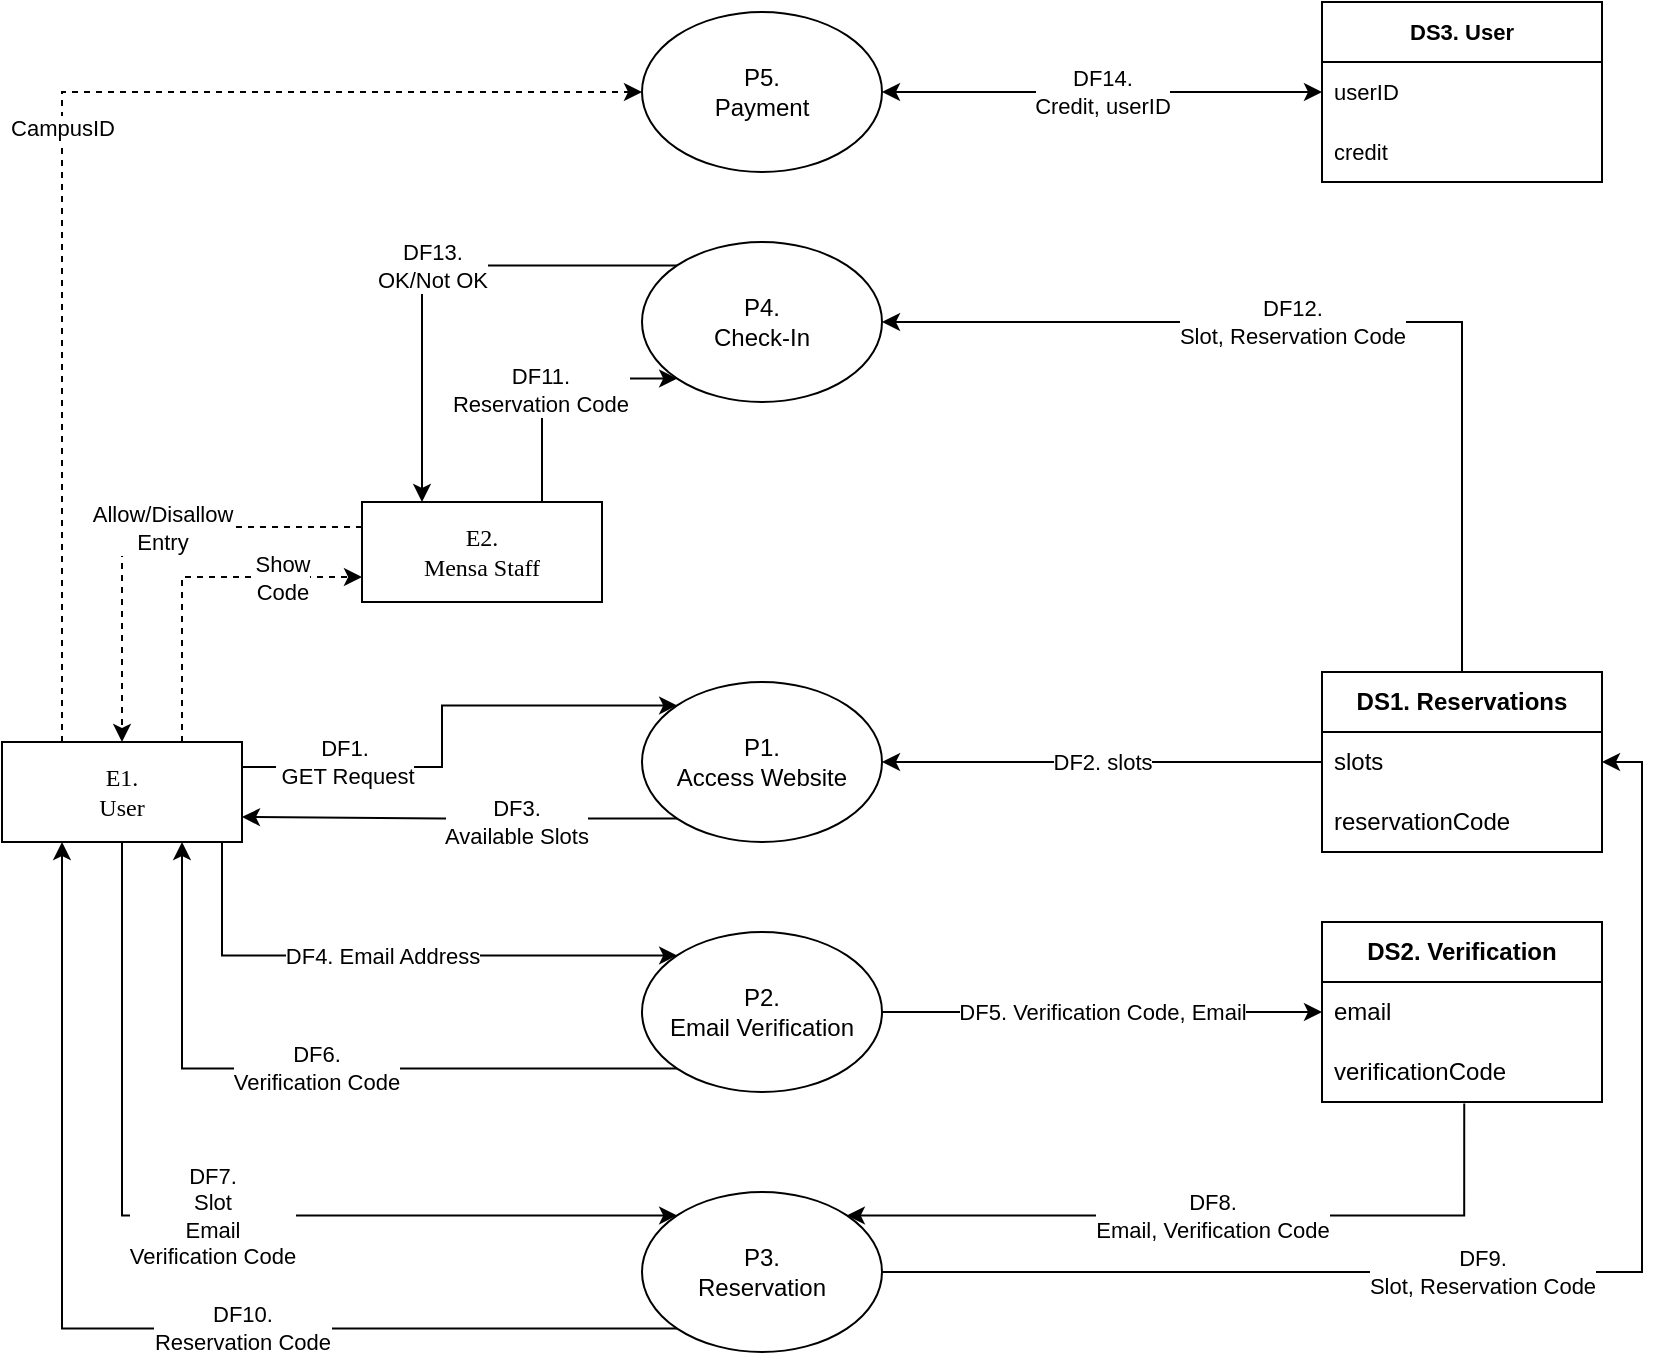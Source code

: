 <mxfile version="20.7.4" type="github" pages="6">
  <diagram name="Complete DFD" id="52a04d89-c75d-2922-d76d-85b35f80e030">
    <mxGraphModel dx="2064" dy="1100" grid="1" gridSize="10" guides="1" tooltips="1" connect="1" arrows="1" fold="1" page="1" pageScale="1" pageWidth="1100" pageHeight="850" background="none" math="0" shadow="0">
      <root>
        <mxCell id="0" />
        <mxCell id="1" parent="0" />
        <mxCell id="wNNg-IZcb-P15RL3DZSp-5" value="DF2. slots" style="edgeStyle=orthogonalEdgeStyle;rounded=0;orthogonalLoop=1;jettySize=auto;html=1;entryX=1;entryY=0.5;entryDx=0;entryDy=0;exitX=0;exitY=0.5;exitDx=0;exitDy=0;" parent="1" source="L-8i0X_bq5sX4x8zCTeY-6" target="wNNg-IZcb-P15RL3DZSp-3" edge="1">
          <mxGeometry relative="1" as="geometry">
            <mxPoint x="860" y="445" as="sourcePoint" />
          </mxGeometry>
        </mxCell>
        <mxCell id="wNNg-IZcb-P15RL3DZSp-2" value="&lt;div&gt;DF1.&lt;/div&gt;&lt;div&gt;&amp;nbsp;GET Request&lt;/div&gt;" style="edgeStyle=orthogonalEdgeStyle;rounded=0;orthogonalLoop=1;jettySize=auto;html=1;entryX=0;entryY=0;entryDx=0;entryDy=0;exitX=1;exitY=0.25;exitDx=0;exitDy=0;" parent="1" source="17472293e6e8944d-30" target="wNNg-IZcb-P15RL3DZSp-3" edge="1">
          <mxGeometry x="-0.598" y="3" relative="1" as="geometry">
            <mxPoint x="70" y="595" as="targetPoint" />
            <mxPoint x="1" as="offset" />
          </mxGeometry>
        </mxCell>
        <mxCell id="b664AFQQ280w1uO-jse_-33" value="&lt;div&gt;CampusID&lt;/div&gt;" style="edgeStyle=orthogonalEdgeStyle;rounded=0;orthogonalLoop=1;jettySize=auto;html=1;exitX=0.25;exitY=0;exitDx=0;exitDy=0;entryX=0;entryY=0.5;entryDx=0;entryDy=0;dashed=1;" parent="1" source="17472293e6e8944d-30" target="b664AFQQ280w1uO-jse_-32" edge="1">
          <mxGeometry relative="1" as="geometry" />
        </mxCell>
        <mxCell id="L-8i0X_bq5sX4x8zCTeY-14" value="&lt;div style=&quot;font-size: 11px;&quot;&gt;DF7.&lt;/div&gt;&lt;div style=&quot;font-size: 11px;&quot;&gt;Slot&lt;/div&gt;&lt;div style=&quot;font-size: 11px;&quot;&gt;Email&lt;/div&gt;&lt;div style=&quot;font-size: 11px;&quot;&gt;Verification Code&lt;/div&gt;" style="edgeStyle=orthogonalEdgeStyle;rounded=0;orthogonalLoop=1;jettySize=auto;html=1;exitX=0.5;exitY=1;exitDx=0;exitDy=0;entryX=0;entryY=0;entryDx=0;entryDy=0;fontSize=11;" parent="1" source="17472293e6e8944d-30" target="b664AFQQ280w1uO-jse_-8" edge="1">
          <mxGeometry relative="1" as="geometry">
            <Array as="points">
              <mxPoint x="70" y="657" />
            </Array>
          </mxGeometry>
        </mxCell>
        <mxCell id="G1ciaBMSWULYJlkBTYvF-5" value="Show&lt;br&gt;Code" style="edgeStyle=orthogonalEdgeStyle;rounded=0;orthogonalLoop=1;jettySize=auto;html=1;exitX=0.75;exitY=0;exitDx=0;exitDy=0;entryX=0;entryY=0.75;entryDx=0;entryDy=0;dashed=1;" parent="1" source="17472293e6e8944d-30" target="G1ciaBMSWULYJlkBTYvF-1" edge="1">
          <mxGeometry x="0.538" relative="1" as="geometry">
            <mxPoint as="offset" />
          </mxGeometry>
        </mxCell>
        <mxCell id="17472293e6e8944d-30" value="&lt;div&gt;E1. &lt;br&gt;&lt;/div&gt;&lt;div&gt;User&lt;/div&gt;" style="whiteSpace=wrap;html=1;rounded=0;shadow=0;comic=0;labelBackgroundColor=none;strokeWidth=1;fontFamily=Verdana;fontSize=12;align=center;" parent="1" vertex="1">
          <mxGeometry x="10" y="420" width="120" height="50" as="geometry" />
        </mxCell>
        <mxCell id="wNNg-IZcb-P15RL3DZSp-3" value="&lt;div&gt;P1. &lt;br&gt;&lt;/div&gt;&lt;div&gt;Access Website&lt;/div&gt;" style="ellipse;whiteSpace=wrap;html=1;" parent="1" vertex="1">
          <mxGeometry x="330" y="390" width="120" height="80" as="geometry" />
        </mxCell>
        <mxCell id="b664AFQQ280w1uO-jse_-26" value="&lt;div&gt;DF12.&lt;/div&gt;&lt;div&gt;Slot, Reservation Code&lt;br&gt;&lt;/div&gt;" style="edgeStyle=orthogonalEdgeStyle;rounded=0;orthogonalLoop=1;jettySize=auto;html=1;entryX=1;entryY=0.5;entryDx=0;entryDy=0;exitX=0.5;exitY=0;exitDx=0;exitDy=0;" parent="1" source="L-8i0X_bq5sX4x8zCTeY-5" target="b664AFQQ280w1uO-jse_-20" edge="1">
          <mxGeometry x="0.12" relative="1" as="geometry">
            <mxPoint x="1003" y="335" as="sourcePoint" />
            <mxPoint as="offset" />
          </mxGeometry>
        </mxCell>
        <mxCell id="A_oP5BGXgzZ0BmrNtzkD-9" value="&lt;div&gt;DF3. &lt;br&gt;Available Slots&lt;/div&gt;" style="edgeStyle=orthogonalEdgeStyle;rounded=0;orthogonalLoop=1;jettySize=auto;html=1;entryX=1;entryY=0.75;entryDx=0;entryDy=0;exitX=0;exitY=1;exitDx=0;exitDy=0;" parent="1" source="wNNg-IZcb-P15RL3DZSp-3" target="17472293e6e8944d-30" edge="1">
          <mxGeometry x="-0.259" y="2" relative="1" as="geometry">
            <mxPoint x="70" y="455" as="targetPoint" />
            <mxPoint x="560" y="475" as="sourcePoint" />
            <mxPoint as="offset" />
          </mxGeometry>
        </mxCell>
        <mxCell id="b664AFQQ280w1uO-jse_-7" value="&lt;div&gt;DF6.&lt;/div&gt;&lt;div&gt;Verification Code&lt;br&gt;&lt;/div&gt;" style="edgeStyle=orthogonalEdgeStyle;rounded=0;orthogonalLoop=1;jettySize=auto;html=1;exitX=0;exitY=1;exitDx=0;exitDy=0;entryX=0.75;entryY=1;entryDx=0;entryDy=0;" parent="1" source="A_oP5BGXgzZ0BmrNtzkD-10" target="17472293e6e8944d-30" edge="1">
          <mxGeometry relative="1" as="geometry">
            <mxPoint x="490" y="525" as="sourcePoint" />
            <mxPoint x="250" y="545" as="targetPoint" />
          </mxGeometry>
        </mxCell>
        <mxCell id="b664AFQQ280w1uO-jse_-9" value="DF5. Verification Code, Email" style="edgeStyle=orthogonalEdgeStyle;rounded=0;orthogonalLoop=1;jettySize=auto;html=1;exitX=1;exitY=0.5;exitDx=0;exitDy=0;" parent="1" source="A_oP5BGXgzZ0BmrNtzkD-10" target="L-8i0X_bq5sX4x8zCTeY-9" edge="1">
          <mxGeometry relative="1" as="geometry">
            <mxPoint x="800" y="665" as="targetPoint" />
          </mxGeometry>
        </mxCell>
        <mxCell id="A_oP5BGXgzZ0BmrNtzkD-10" value="&lt;div style=&quot;font-size: 12px;&quot;&gt;P2. &lt;br style=&quot;font-size: 12px;&quot;&gt;&lt;/div&gt;&lt;div style=&quot;font-size: 12px;&quot;&gt;Email Verification&lt;/div&gt;" style="ellipse;whiteSpace=wrap;html=1;fontSize=12;" parent="1" vertex="1">
          <mxGeometry x="330" y="515" width="120" height="80" as="geometry" />
        </mxCell>
        <mxCell id="b664AFQQ280w1uO-jse_-1" value="DF4. Email Address" style="edgeStyle=orthogonalEdgeStyle;rounded=0;orthogonalLoop=1;jettySize=auto;html=1;entryX=0;entryY=0;entryDx=0;entryDy=0;exitX=1;exitY=1;exitDx=0;exitDy=0;" parent="1" source="17472293e6e8944d-30" target="A_oP5BGXgzZ0BmrNtzkD-10" edge="1">
          <mxGeometry relative="1" as="geometry">
            <mxPoint x="560" y="660" as="targetPoint" />
            <mxPoint x="140" y="455" as="sourcePoint" />
            <Array as="points">
              <mxPoint x="120" y="470" />
              <mxPoint x="120" y="527" />
            </Array>
          </mxGeometry>
        </mxCell>
        <mxCell id="b664AFQQ280w1uO-jse_-14" value="&lt;div&gt;DF9.&lt;/div&gt;&lt;div&gt;Slot, Reservation Code&lt;br&gt;&lt;/div&gt;" style="edgeStyle=orthogonalEdgeStyle;rounded=0;orthogonalLoop=1;jettySize=auto;html=1;exitX=1;exitY=0.5;exitDx=0;exitDy=0;entryX=1;entryY=0.5;entryDx=0;entryDy=0;" parent="1" source="b664AFQQ280w1uO-jse_-8" target="L-8i0X_bq5sX4x8zCTeY-6" edge="1">
          <mxGeometry x="-0.087" relative="1" as="geometry">
            <mxPoint x="1120" y="565" as="targetPoint" />
            <mxPoint x="1" as="offset" />
          </mxGeometry>
        </mxCell>
        <mxCell id="b664AFQQ280w1uO-jse_-18" value="&lt;div&gt;DF10.&lt;/div&gt;&lt;div&gt;Reservation Code&lt;/div&gt;" style="edgeStyle=orthogonalEdgeStyle;rounded=0;orthogonalLoop=1;jettySize=auto;html=1;entryX=0.25;entryY=1;entryDx=0;entryDy=0;exitX=0;exitY=1;exitDx=0;exitDy=0;" parent="1" source="b664AFQQ280w1uO-jse_-8" target="17472293e6e8944d-30" edge="1">
          <mxGeometry x="-0.21" relative="1" as="geometry">
            <mxPoint x="440" y="1065" as="sourcePoint" />
            <mxPoint as="offset" />
          </mxGeometry>
        </mxCell>
        <mxCell id="b664AFQQ280w1uO-jse_-8" value="&lt;div&gt;P3.&lt;/div&gt;&lt;div&gt;Reservation&lt;/div&gt;" style="ellipse;whiteSpace=wrap;html=1;" parent="1" vertex="1">
          <mxGeometry x="330" y="645" width="120" height="80" as="geometry" />
        </mxCell>
        <mxCell id="G1ciaBMSWULYJlkBTYvF-4" value="&lt;div&gt;DF13.&lt;/div&gt;&lt;div&gt;OK/Not OK&lt;/div&gt;" style="edgeStyle=orthogonalEdgeStyle;rounded=0;orthogonalLoop=1;jettySize=auto;html=1;exitX=0;exitY=0;exitDx=0;exitDy=0;entryX=0.25;entryY=0;entryDx=0;entryDy=0;" parent="1" source="b664AFQQ280w1uO-jse_-20" target="G1ciaBMSWULYJlkBTYvF-1" edge="1">
          <mxGeometry relative="1" as="geometry" />
        </mxCell>
        <mxCell id="b664AFQQ280w1uO-jse_-20" value="&lt;div&gt;P4.&lt;/div&gt;&lt;div&gt;Check-In&lt;/div&gt;" style="ellipse;whiteSpace=wrap;html=1;" parent="1" vertex="1">
          <mxGeometry x="330" y="170" width="120" height="80" as="geometry" />
        </mxCell>
        <mxCell id="b664AFQQ280w1uO-jse_-32" value="&lt;div&gt;P5.&lt;/div&gt;&lt;div&gt;Payment&lt;br&gt;&lt;/div&gt;" style="ellipse;whiteSpace=wrap;html=1;" parent="1" vertex="1">
          <mxGeometry x="330" y="55" width="120" height="80" as="geometry" />
        </mxCell>
        <mxCell id="b664AFQQ280w1uO-jse_-40" value="DF14.&lt;div&gt;Credit, userID&lt;br&gt;&lt;/div&gt;" style="edgeStyle=orthogonalEdgeStyle;rounded=0;orthogonalLoop=1;jettySize=auto;html=1;exitX=0;exitY=0.5;exitDx=0;exitDy=0;entryX=1;entryY=0.5;entryDx=0;entryDy=0;startArrow=classic;startFill=1;" parent="1" source="L-8i0X_bq5sX4x8zCTeY-23" target="b664AFQQ280w1uO-jse_-32" edge="1">
          <mxGeometry relative="1" as="geometry">
            <mxPoint x="860" y="95" as="sourcePoint" />
          </mxGeometry>
        </mxCell>
        <mxCell id="L-8i0X_bq5sX4x8zCTeY-5" value="&lt;b&gt;DS1. Reservations&lt;br&gt;&lt;/b&gt;" style="swimlane;fontStyle=0;childLayout=stackLayout;horizontal=1;startSize=30;horizontalStack=0;resizeParent=1;resizeParentMax=0;resizeLast=0;collapsible=1;marginBottom=0;whiteSpace=wrap;html=1;" parent="1" vertex="1">
          <mxGeometry x="670" y="385" width="140" height="90" as="geometry" />
        </mxCell>
        <mxCell id="L-8i0X_bq5sX4x8zCTeY-6" value="slots" style="text;strokeColor=none;fillColor=none;align=left;verticalAlign=middle;spacingLeft=4;spacingRight=4;overflow=hidden;points=[[0,0.5],[1,0.5]];portConstraint=eastwest;rotatable=0;whiteSpace=wrap;html=1;" parent="L-8i0X_bq5sX4x8zCTeY-5" vertex="1">
          <mxGeometry y="30" width="140" height="30" as="geometry" />
        </mxCell>
        <mxCell id="L-8i0X_bq5sX4x8zCTeY-7" value="reservationCode" style="text;strokeColor=none;fillColor=none;align=left;verticalAlign=middle;spacingLeft=4;spacingRight=4;overflow=hidden;points=[[0,0.5],[1,0.5]];portConstraint=eastwest;rotatable=0;whiteSpace=wrap;html=1;" parent="L-8i0X_bq5sX4x8zCTeY-5" vertex="1">
          <mxGeometry y="60" width="140" height="30" as="geometry" />
        </mxCell>
        <mxCell id="L-8i0X_bq5sX4x8zCTeY-9" value="&lt;b&gt;DS2. Verification&lt;/b&gt;" style="swimlane;fontStyle=0;childLayout=stackLayout;horizontal=1;startSize=30;horizontalStack=0;resizeParent=1;resizeParentMax=0;resizeLast=0;collapsible=1;marginBottom=0;whiteSpace=wrap;html=1;fontSize=12;" parent="1" vertex="1">
          <mxGeometry x="670" y="510" width="140" height="90" as="geometry" />
        </mxCell>
        <mxCell id="L-8i0X_bq5sX4x8zCTeY-10" value="email" style="text;strokeColor=none;fillColor=none;align=left;verticalAlign=middle;spacingLeft=4;spacingRight=4;overflow=hidden;points=[[0,0.5],[1,0.5]];portConstraint=eastwest;rotatable=0;whiteSpace=wrap;html=1;fontSize=12;" parent="L-8i0X_bq5sX4x8zCTeY-9" vertex="1">
          <mxGeometry y="30" width="140" height="30" as="geometry" />
        </mxCell>
        <mxCell id="L-8i0X_bq5sX4x8zCTeY-11" value="verificationCode" style="text;strokeColor=none;fillColor=none;align=left;verticalAlign=middle;spacingLeft=4;spacingRight=4;overflow=hidden;points=[[0,0.5],[1,0.5]];portConstraint=eastwest;rotatable=0;whiteSpace=wrap;html=1;fontSize=12;" parent="L-8i0X_bq5sX4x8zCTeY-9" vertex="1">
          <mxGeometry y="60" width="140" height="30" as="geometry" />
        </mxCell>
        <mxCell id="L-8i0X_bq5sX4x8zCTeY-21" value="DF8.&lt;br&gt;Email, Verification Code" style="edgeStyle=orthogonalEdgeStyle;rounded=0;orthogonalLoop=1;jettySize=auto;html=1;entryX=1;entryY=0;entryDx=0;entryDy=0;fontSize=11;exitX=0.508;exitY=1.026;exitDx=0;exitDy=0;exitPerimeter=0;" parent="1" source="L-8i0X_bq5sX4x8zCTeY-11" target="b664AFQQ280w1uO-jse_-8" edge="1">
          <mxGeometry relative="1" as="geometry">
            <mxPoint x="930" y="615" as="sourcePoint" />
            <Array as="points">
              <mxPoint x="741" y="657" />
            </Array>
          </mxGeometry>
        </mxCell>
        <mxCell id="L-8i0X_bq5sX4x8zCTeY-22" value="&lt;b&gt;DS3. User&lt;br&gt;&lt;/b&gt;" style="swimlane;fontStyle=0;childLayout=stackLayout;horizontal=1;startSize=30;horizontalStack=0;resizeParent=1;resizeParentMax=0;resizeLast=0;collapsible=1;marginBottom=0;whiteSpace=wrap;html=1;fontSize=11;" parent="1" vertex="1">
          <mxGeometry x="670" y="50" width="140" height="90" as="geometry" />
        </mxCell>
        <mxCell id="L-8i0X_bq5sX4x8zCTeY-23" value="userID" style="text;strokeColor=none;fillColor=none;align=left;verticalAlign=middle;spacingLeft=4;spacingRight=4;overflow=hidden;points=[[0,0.5],[1,0.5]];portConstraint=eastwest;rotatable=0;whiteSpace=wrap;html=1;fontSize=11;" parent="L-8i0X_bq5sX4x8zCTeY-22" vertex="1">
          <mxGeometry y="30" width="140" height="30" as="geometry" />
        </mxCell>
        <mxCell id="L-8i0X_bq5sX4x8zCTeY-24" value="credit" style="text;strokeColor=none;fillColor=none;align=left;verticalAlign=middle;spacingLeft=4;spacingRight=4;overflow=hidden;points=[[0,0.5],[1,0.5]];portConstraint=eastwest;rotatable=0;whiteSpace=wrap;html=1;fontSize=11;" parent="L-8i0X_bq5sX4x8zCTeY-22" vertex="1">
          <mxGeometry y="60" width="140" height="30" as="geometry" />
        </mxCell>
        <mxCell id="G1ciaBMSWULYJlkBTYvF-2" style="edgeStyle=orthogonalEdgeStyle;rounded=0;orthogonalLoop=1;jettySize=auto;html=1;exitX=0.75;exitY=0;exitDx=0;exitDy=0;entryX=0;entryY=1;entryDx=0;entryDy=0;" parent="1" source="G1ciaBMSWULYJlkBTYvF-1" target="b664AFQQ280w1uO-jse_-20" edge="1">
          <mxGeometry relative="1" as="geometry">
            <Array as="points">
              <mxPoint x="280" y="238" />
            </Array>
          </mxGeometry>
        </mxCell>
        <mxCell id="G1ciaBMSWULYJlkBTYvF-3" value="&lt;div&gt;DF11. &lt;br&gt;&lt;/div&gt;&lt;div&gt;Reservation Code&lt;br&gt;&lt;/div&gt;" style="edgeLabel;html=1;align=center;verticalAlign=middle;resizable=0;points=[];" parent="G1ciaBMSWULYJlkBTYvF-2" vertex="1" connectable="0">
          <mxGeometry x="-0.127" y="1" relative="1" as="geometry">
            <mxPoint as="offset" />
          </mxGeometry>
        </mxCell>
        <mxCell id="G1ciaBMSWULYJlkBTYvF-6" value="&lt;div&gt;Allow/Disallow&lt;/div&gt;&lt;div&gt;Entry&lt;/div&gt;" style="edgeStyle=orthogonalEdgeStyle;rounded=0;orthogonalLoop=1;jettySize=auto;html=1;exitX=0;exitY=0.25;exitDx=0;exitDy=0;entryX=0.5;entryY=0;entryDx=0;entryDy=0;dashed=1;" parent="1" source="G1ciaBMSWULYJlkBTYvF-1" target="17472293e6e8944d-30" edge="1">
          <mxGeometry x="-0.121" relative="1" as="geometry">
            <mxPoint as="offset" />
          </mxGeometry>
        </mxCell>
        <mxCell id="G1ciaBMSWULYJlkBTYvF-1" value="&lt;div&gt;E2. &lt;br&gt;&lt;/div&gt;&lt;div&gt;Mensa Staff&lt;/div&gt;" style="whiteSpace=wrap;html=1;rounded=0;shadow=0;comic=0;labelBackgroundColor=none;strokeWidth=1;fontFamily=Verdana;fontSize=12;align=center;" parent="1" vertex="1">
          <mxGeometry x="190" y="300" width="120" height="50" as="geometry" />
        </mxCell>
      </root>
    </mxGraphModel>
  </diagram>
  <diagram name="P1" id="2EEL3m4BBauWVUMsC0ea">
    <mxGraphModel dx="2052" dy="1098" grid="1" gridSize="10" guides="1" tooltips="1" connect="1" arrows="1" fold="1" page="1" pageScale="1" pageWidth="1100" pageHeight="850" background="none" math="0" shadow="0">
      <root>
        <mxCell id="MkrZn-mbxMQo-FpvUdY9-0" />
        <mxCell id="MkrZn-mbxMQo-FpvUdY9-1" parent="MkrZn-mbxMQo-FpvUdY9-0" />
        <mxCell id="MkrZn-mbxMQo-FpvUdY9-2" value="DF2. slots" style="edgeStyle=orthogonalEdgeStyle;rounded=0;orthogonalLoop=1;jettySize=auto;html=1;entryX=1;entryY=0.5;entryDx=0;entryDy=0;exitX=0;exitY=0.5;exitDx=0;exitDy=0;" parent="MkrZn-mbxMQo-FpvUdY9-1" source="MkrZn-mbxMQo-FpvUdY9-23" target="MkrZn-mbxMQo-FpvUdY9-8" edge="1">
          <mxGeometry relative="1" as="geometry">
            <mxPoint x="860" y="315" as="sourcePoint" />
          </mxGeometry>
        </mxCell>
        <mxCell id="MkrZn-mbxMQo-FpvUdY9-3" value="&lt;div&gt;DF1.&lt;/div&gt;&lt;div&gt;&amp;nbsp;GET Request&lt;/div&gt;" style="edgeStyle=orthogonalEdgeStyle;rounded=0;orthogonalLoop=1;jettySize=auto;html=1;entryX=0;entryY=0;entryDx=0;entryDy=0;exitX=1;exitY=0.25;exitDx=0;exitDy=0;" parent="MkrZn-mbxMQo-FpvUdY9-1" source="MkrZn-mbxMQo-FpvUdY9-7" target="MkrZn-mbxMQo-FpvUdY9-8" edge="1">
          <mxGeometry x="-0.598" y="3" relative="1" as="geometry">
            <mxPoint x="70" y="465" as="targetPoint" />
            <mxPoint x="1" as="offset" />
          </mxGeometry>
        </mxCell>
        <mxCell id="MkrZn-mbxMQo-FpvUdY9-7" value="&lt;div&gt;E1. &lt;br&gt;&lt;/div&gt;&lt;div&gt;User&lt;/div&gt;" style="whiteSpace=wrap;html=1;rounded=0;shadow=0;comic=0;labelBackgroundColor=none;strokeWidth=1;fontFamily=Verdana;fontSize=12;align=center;" parent="MkrZn-mbxMQo-FpvUdY9-1" vertex="1">
          <mxGeometry x="10" y="290" width="120" height="50" as="geometry" />
        </mxCell>
        <mxCell id="MkrZn-mbxMQo-FpvUdY9-8" value="&lt;div&gt;P1. &lt;br&gt;&lt;/div&gt;&lt;div&gt;Acceses Website&lt;/div&gt;" style="ellipse;whiteSpace=wrap;html=1;" parent="MkrZn-mbxMQo-FpvUdY9-1" vertex="1">
          <mxGeometry x="290" y="275" width="120" height="80" as="geometry" />
        </mxCell>
        <mxCell id="MkrZn-mbxMQo-FpvUdY9-10" value="&lt;div&gt;DF3. &lt;br&gt;Available Slots&lt;/div&gt;" style="edgeStyle=orthogonalEdgeStyle;rounded=0;orthogonalLoop=1;jettySize=auto;html=1;entryX=1;entryY=0.75;entryDx=0;entryDy=0;exitX=0;exitY=1;exitDx=0;exitDy=0;" parent="MkrZn-mbxMQo-FpvUdY9-1" source="MkrZn-mbxMQo-FpvUdY9-8" target="MkrZn-mbxMQo-FpvUdY9-7" edge="1">
          <mxGeometry x="-0.405" relative="1" as="geometry">
            <mxPoint x="70" y="325" as="targetPoint" />
            <mxPoint x="560" y="345" as="sourcePoint" />
            <mxPoint as="offset" />
          </mxGeometry>
        </mxCell>
        <mxCell id="MkrZn-mbxMQo-FpvUdY9-22" value="&lt;b&gt;DS1. Reservations&lt;br&gt;&lt;/b&gt;" style="swimlane;fontStyle=0;childLayout=stackLayout;horizontal=1;startSize=30;horizontalStack=0;resizeParent=1;resizeParentMax=0;resizeLast=0;collapsible=1;marginBottom=0;whiteSpace=wrap;html=1;" parent="MkrZn-mbxMQo-FpvUdY9-1" vertex="1">
          <mxGeometry x="500" y="270" width="140" height="90" as="geometry" />
        </mxCell>
        <mxCell id="MkrZn-mbxMQo-FpvUdY9-23" value="slots" style="text;strokeColor=none;fillColor=none;align=left;verticalAlign=middle;spacingLeft=4;spacingRight=4;overflow=hidden;points=[[0,0.5],[1,0.5]];portConstraint=eastwest;rotatable=0;whiteSpace=wrap;html=1;" parent="MkrZn-mbxMQo-FpvUdY9-22" vertex="1">
          <mxGeometry y="30" width="140" height="30" as="geometry" />
        </mxCell>
        <mxCell id="MkrZn-mbxMQo-FpvUdY9-24" value="reservationCode" style="text;strokeColor=none;fillColor=none;align=left;verticalAlign=middle;spacingLeft=4;spacingRight=4;overflow=hidden;points=[[0,0.5],[1,0.5]];portConstraint=eastwest;rotatable=0;whiteSpace=wrap;html=1;" parent="MkrZn-mbxMQo-FpvUdY9-22" vertex="1">
          <mxGeometry y="60" width="140" height="30" as="geometry" />
        </mxCell>
      </root>
    </mxGraphModel>
  </diagram>
  <diagram name="P2" id="t68U_FJ4DggZ8RBTAQ2g">
    <mxGraphModel dx="2052" dy="1098" grid="1" gridSize="10" guides="1" tooltips="1" connect="1" arrows="1" fold="1" page="1" pageScale="1" pageWidth="1100" pageHeight="850" background="none" math="0" shadow="0">
      <root>
        <mxCell id="XxHKkbbG9evJUR62Xsqs-0" />
        <mxCell id="XxHKkbbG9evJUR62Xsqs-1" parent="XxHKkbbG9evJUR62Xsqs-0" />
        <mxCell id="XxHKkbbG9evJUR62Xsqs-7" value="&lt;div&gt;E1. &lt;br&gt;&lt;/div&gt;&lt;div&gt;User&lt;/div&gt;" style="whiteSpace=wrap;html=1;rounded=0;shadow=0;comic=0;labelBackgroundColor=none;strokeWidth=1;fontFamily=Verdana;fontSize=12;align=center;" vertex="1" parent="XxHKkbbG9evJUR62Xsqs-1">
          <mxGeometry x="10" y="290" width="120" height="50" as="geometry" />
        </mxCell>
        <mxCell id="XxHKkbbG9evJUR62Xsqs-11" value="&lt;div&gt;DF6.&lt;/div&gt;&lt;div&gt;Verification Code&lt;br&gt;&lt;/div&gt;" style="edgeStyle=orthogonalEdgeStyle;rounded=0;orthogonalLoop=1;jettySize=auto;html=1;exitX=0;exitY=1;exitDx=0;exitDy=0;entryX=1;entryY=0.75;entryDx=0;entryDy=0;" edge="1" parent="XxHKkbbG9evJUR62Xsqs-1" source="XxHKkbbG9evJUR62Xsqs-13" target="XxHKkbbG9evJUR62Xsqs-7">
          <mxGeometry x="-0.421" relative="1" as="geometry">
            <mxPoint x="490" y="395" as="sourcePoint" />
            <mxPoint x="250" y="415" as="targetPoint" />
            <Array as="points">
              <mxPoint x="230" y="343" />
              <mxPoint x="230" y="328" />
            </Array>
            <mxPoint as="offset" />
          </mxGeometry>
        </mxCell>
        <mxCell id="XxHKkbbG9evJUR62Xsqs-12" value="DF5. &lt;br&gt;Verification Code, Email" style="edgeStyle=orthogonalEdgeStyle;rounded=0;orthogonalLoop=1;jettySize=auto;html=1;exitX=1;exitY=0.5;exitDx=0;exitDy=0;entryX=0;entryY=0.5;entryDx=0;entryDy=0;" edge="1" parent="XxHKkbbG9evJUR62Xsqs-1" source="XxHKkbbG9evJUR62Xsqs-13" target="XxHKkbbG9evJUR62Xsqs-26">
          <mxGeometry relative="1" as="geometry">
            <mxPoint x="800" y="535" as="targetPoint" />
          </mxGeometry>
        </mxCell>
        <mxCell id="XxHKkbbG9evJUR62Xsqs-13" value="&lt;div style=&quot;font-size: 12px;&quot;&gt;P2. &lt;br style=&quot;font-size: 12px;&quot;&gt;&lt;/div&gt;&lt;div style=&quot;font-size: 12px;&quot;&gt;Email Verification&lt;/div&gt;" style="ellipse;whiteSpace=wrap;html=1;fontSize=12;" vertex="1" parent="XxHKkbbG9evJUR62Xsqs-1">
          <mxGeometry x="330" y="275" width="120" height="80" as="geometry" />
        </mxCell>
        <mxCell id="XxHKkbbG9evJUR62Xsqs-14" value="DF4. &lt;br&gt;Email Address" style="edgeStyle=orthogonalEdgeStyle;rounded=0;orthogonalLoop=1;jettySize=auto;html=1;exitX=1;exitY=0.25;exitDx=0;exitDy=0;entryX=0;entryY=0;entryDx=0;entryDy=0;" edge="1" parent="XxHKkbbG9evJUR62Xsqs-1" source="XxHKkbbG9evJUR62Xsqs-7" target="XxHKkbbG9evJUR62Xsqs-13">
          <mxGeometry x="0.507" y="7" relative="1" as="geometry">
            <mxPoint x="270" y="250" as="targetPoint" />
            <mxPoint x="140" y="325" as="sourcePoint" />
            <Array as="points">
              <mxPoint x="230" y="303" />
              <mxPoint x="230" y="287" />
            </Array>
            <mxPoint as="offset" />
          </mxGeometry>
        </mxCell>
        <mxCell id="XxHKkbbG9evJUR62Xsqs-25" value="&lt;b&gt;DS2. Verification&lt;/b&gt;" style="swimlane;fontStyle=0;childLayout=stackLayout;horizontal=1;startSize=30;horizontalStack=0;resizeParent=1;resizeParentMax=0;resizeLast=0;collapsible=1;marginBottom=0;whiteSpace=wrap;html=1;fontSize=12;" vertex="1" parent="XxHKkbbG9evJUR62Xsqs-1">
          <mxGeometry x="610" y="270" width="140" height="90" as="geometry" />
        </mxCell>
        <mxCell id="XxHKkbbG9evJUR62Xsqs-26" value="email" style="text;strokeColor=none;fillColor=none;align=left;verticalAlign=middle;spacingLeft=4;spacingRight=4;overflow=hidden;points=[[0,0.5],[1,0.5]];portConstraint=eastwest;rotatable=0;whiteSpace=wrap;html=1;fontSize=12;" vertex="1" parent="XxHKkbbG9evJUR62Xsqs-25">
          <mxGeometry y="30" width="140" height="30" as="geometry" />
        </mxCell>
        <mxCell id="XxHKkbbG9evJUR62Xsqs-27" value="verificationCode" style="text;strokeColor=none;fillColor=none;align=left;verticalAlign=middle;spacingLeft=4;spacingRight=4;overflow=hidden;points=[[0,0.5],[1,0.5]];portConstraint=eastwest;rotatable=0;whiteSpace=wrap;html=1;fontSize=12;" vertex="1" parent="XxHKkbbG9evJUR62Xsqs-25">
          <mxGeometry y="60" width="140" height="30" as="geometry" />
        </mxCell>
      </root>
    </mxGraphModel>
  </diagram>
  <diagram name="P3" id="2DKgEZN91znrgN1bXbCy">
    <mxGraphModel dx="2052" dy="1098" grid="1" gridSize="10" guides="1" tooltips="1" connect="1" arrows="1" fold="1" page="1" pageScale="1" pageWidth="1100" pageHeight="850" background="none" math="0" shadow="0">
      <root>
        <mxCell id="EtR7JthlDyB8Rnw32-FQ-0" />
        <mxCell id="EtR7JthlDyB8Rnw32-FQ-1" parent="EtR7JthlDyB8Rnw32-FQ-0" />
        <mxCell id="-vAePW8PbgRbNnosa8Mt-0" value="&lt;div style=&quot;font-size: 11px;&quot;&gt;DF7.&lt;/div&gt;&lt;div style=&quot;font-size: 11px;&quot;&gt;Slot&lt;/div&gt;&lt;div style=&quot;font-size: 11px;&quot;&gt;Email&lt;/div&gt;&lt;div style=&quot;font-size: 11px;&quot;&gt;Verification Code&lt;/div&gt;" style="edgeStyle=orthogonalEdgeStyle;rounded=0;orthogonalLoop=1;jettySize=auto;html=1;exitX=1;exitY=0.25;exitDx=0;exitDy=0;entryX=0;entryY=0;entryDx=0;entryDy=0;" parent="EtR7JthlDyB8Rnw32-FQ-1" source="EtR7JthlDyB8Rnw32-FQ-7" target="EtR7JthlDyB8Rnw32-FQ-17" edge="1">
          <mxGeometry x="0.421" y="7" relative="1" as="geometry">
            <mxPoint as="offset" />
          </mxGeometry>
        </mxCell>
        <mxCell id="EtR7JthlDyB8Rnw32-FQ-7" value="&lt;div&gt;E1. &lt;br&gt;&lt;/div&gt;&lt;div&gt;User&lt;/div&gt;" style="whiteSpace=wrap;html=1;rounded=0;shadow=0;comic=0;labelBackgroundColor=none;strokeWidth=1;fontFamily=Verdana;fontSize=12;align=center;" parent="EtR7JthlDyB8Rnw32-FQ-1" vertex="1">
          <mxGeometry x="10" y="290" width="120" height="50" as="geometry" />
        </mxCell>
        <mxCell id="-vAePW8PbgRbNnosa8Mt-2" value="&lt;div&gt;DF10.&lt;/div&gt;&lt;div&gt;Reservation Code&lt;/div&gt;" style="edgeStyle=orthogonalEdgeStyle;rounded=0;orthogonalLoop=1;jettySize=auto;html=1;exitX=0;exitY=1;exitDx=0;exitDy=0;entryX=1;entryY=0.75;entryDx=0;entryDy=0;" parent="EtR7JthlDyB8Rnw32-FQ-1" source="EtR7JthlDyB8Rnw32-FQ-17" target="EtR7JthlDyB8Rnw32-FQ-7" edge="1">
          <mxGeometry x="-0.507" relative="1" as="geometry">
            <mxPoint as="offset" />
          </mxGeometry>
        </mxCell>
        <mxCell id="-vAePW8PbgRbNnosa8Mt-3" value="&lt;div&gt;DF9.&lt;/div&gt;&lt;div&gt;Slot, Reservation Code&lt;br&gt;&lt;/div&gt;" style="edgeStyle=orthogonalEdgeStyle;rounded=0;orthogonalLoop=1;jettySize=auto;html=1;exitX=1;exitY=0;exitDx=0;exitDy=0;entryX=0;entryY=0.5;entryDx=0;entryDy=0;" parent="EtR7JthlDyB8Rnw32-FQ-1" source="EtR7JthlDyB8Rnw32-FQ-17" target="EtR7JthlDyB8Rnw32-FQ-23" edge="1">
          <mxGeometry relative="1" as="geometry" />
        </mxCell>
        <mxCell id="EtR7JthlDyB8Rnw32-FQ-17" value="&lt;div&gt;P3.&lt;/div&gt;&lt;div&gt;Reservation&lt;/div&gt;" style="ellipse;whiteSpace=wrap;html=1;" parent="EtR7JthlDyB8Rnw32-FQ-1" vertex="1">
          <mxGeometry x="330" y="275" width="120" height="80" as="geometry" />
        </mxCell>
        <mxCell id="EtR7JthlDyB8Rnw32-FQ-22" value="&lt;b&gt;DS1. Reservations&lt;br&gt;&lt;/b&gt;" style="swimlane;fontStyle=0;childLayout=stackLayout;horizontal=1;startSize=30;horizontalStack=0;resizeParent=1;resizeParentMax=0;resizeLast=0;collapsible=1;marginBottom=0;whiteSpace=wrap;html=1;" parent="EtR7JthlDyB8Rnw32-FQ-1" vertex="1">
          <mxGeometry x="670" y="200" width="140" height="90" as="geometry" />
        </mxCell>
        <mxCell id="EtR7JthlDyB8Rnw32-FQ-23" value="slots" style="text;strokeColor=none;fillColor=none;align=left;verticalAlign=middle;spacingLeft=4;spacingRight=4;overflow=hidden;points=[[0,0.5],[1,0.5]];portConstraint=eastwest;rotatable=0;whiteSpace=wrap;html=1;" parent="EtR7JthlDyB8Rnw32-FQ-22" vertex="1">
          <mxGeometry y="30" width="140" height="30" as="geometry" />
        </mxCell>
        <mxCell id="EtR7JthlDyB8Rnw32-FQ-24" value="reservationCode" style="text;strokeColor=none;fillColor=none;align=left;verticalAlign=middle;spacingLeft=4;spacingRight=4;overflow=hidden;points=[[0,0.5],[1,0.5]];portConstraint=eastwest;rotatable=0;whiteSpace=wrap;html=1;" parent="EtR7JthlDyB8Rnw32-FQ-22" vertex="1">
          <mxGeometry y="60" width="140" height="30" as="geometry" />
        </mxCell>
        <mxCell id="EtR7JthlDyB8Rnw32-FQ-25" value="&lt;b&gt;DS2. Verification&lt;/b&gt;" style="swimlane;fontStyle=0;childLayout=stackLayout;horizontal=1;startSize=30;horizontalStack=0;resizeParent=1;resizeParentMax=0;resizeLast=0;collapsible=1;marginBottom=0;whiteSpace=wrap;html=1;fontSize=12;" parent="EtR7JthlDyB8Rnw32-FQ-1" vertex="1">
          <mxGeometry x="670" y="340" width="140" height="90" as="geometry" />
        </mxCell>
        <mxCell id="EtR7JthlDyB8Rnw32-FQ-26" value="email" style="text;strokeColor=none;fillColor=none;align=left;verticalAlign=middle;spacingLeft=4;spacingRight=4;overflow=hidden;points=[[0,0.5],[1,0.5]];portConstraint=eastwest;rotatable=0;whiteSpace=wrap;html=1;fontSize=12;" parent="EtR7JthlDyB8Rnw32-FQ-25" vertex="1">
          <mxGeometry y="30" width="140" height="30" as="geometry" />
        </mxCell>
        <mxCell id="EtR7JthlDyB8Rnw32-FQ-27" value="verificationCode" style="text;strokeColor=none;fillColor=none;align=left;verticalAlign=middle;spacingLeft=4;spacingRight=4;overflow=hidden;points=[[0,0.5],[1,0.5]];portConstraint=eastwest;rotatable=0;whiteSpace=wrap;html=1;fontSize=12;" parent="EtR7JthlDyB8Rnw32-FQ-25" vertex="1">
          <mxGeometry y="60" width="140" height="30" as="geometry" />
        </mxCell>
        <mxCell id="-vAePW8PbgRbNnosa8Mt-5" value="DF8.&lt;br&gt;Email, Verification Code" style="edgeStyle=orthogonalEdgeStyle;rounded=0;orthogonalLoop=1;jettySize=auto;html=1;exitX=0;exitY=0.5;exitDx=0;exitDy=0;entryX=1;entryY=1;entryDx=0;entryDy=0;" parent="EtR7JthlDyB8Rnw32-FQ-1" source="EtR7JthlDyB8Rnw32-FQ-26" target="EtR7JthlDyB8Rnw32-FQ-17" edge="1">
          <mxGeometry relative="1" as="geometry" />
        </mxCell>
      </root>
    </mxGraphModel>
  </diagram>
  <diagram name="P4" id="6-CqHqEdQlWwTPe9e77m">
    <mxGraphModel dx="2052" dy="1098" grid="1" gridSize="10" guides="1" tooltips="1" connect="1" arrows="1" fold="1" page="1" pageScale="1" pageWidth="1100" pageHeight="850" background="none" math="0" shadow="0">
      <root>
        <mxCell id="w8tsQKBWGeZaXQp5bWuT-0" />
        <mxCell id="w8tsQKBWGeZaXQp5bWuT-1" parent="w8tsQKBWGeZaXQp5bWuT-0" />
        <mxCell id="QNDjOHXwP7EpgewiZsA_-0" value="&lt;div&gt;E1. &lt;br&gt;&lt;/div&gt;&lt;div&gt;User&lt;/div&gt;" style="whiteSpace=wrap;html=1;rounded=0;shadow=0;comic=0;labelBackgroundColor=none;strokeWidth=1;fontFamily=Verdana;fontSize=12;align=center;" vertex="1" parent="w8tsQKBWGeZaXQp5bWuT-1">
          <mxGeometry x="20" y="160" width="120" height="50" as="geometry" />
        </mxCell>
        <mxCell id="QNDjOHXwP7EpgewiZsA_-1" value="&lt;div&gt;Allow/Disallow&lt;/div&gt;&lt;div&gt;Entry&lt;/div&gt;" style="edgeStyle=orthogonalEdgeStyle;rounded=0;orthogonalLoop=1;jettySize=auto;html=1;exitX=0;exitY=0.25;exitDx=0;exitDy=0;entryX=1;entryY=0.25;entryDx=0;entryDy=0;dashed=1;" edge="1" source="QNDjOHXwP7EpgewiZsA_-2" target="QNDjOHXwP7EpgewiZsA_-0" parent="w8tsQKBWGeZaXQp5bWuT-1">
          <mxGeometry x="0.333" relative="1" as="geometry">
            <mxPoint as="offset" />
          </mxGeometry>
        </mxCell>
        <mxCell id="CwZIAcFl0Mb27IArzW5d-0" value="&lt;div&gt;DF11. &lt;br&gt;&lt;/div&gt;&lt;div&gt;Reservation Code&lt;br&gt;&lt;/div&gt;" style="edgeStyle=orthogonalEdgeStyle;rounded=0;orthogonalLoop=1;jettySize=auto;html=1;exitX=1;exitY=0.75;exitDx=0;exitDy=0;entryX=0;entryY=1;entryDx=0;entryDy=0;" edge="1" parent="w8tsQKBWGeZaXQp5bWuT-1" source="QNDjOHXwP7EpgewiZsA_-2" target="QNDjOHXwP7EpgewiZsA_-7">
          <mxGeometry relative="1" as="geometry" />
        </mxCell>
        <mxCell id="QNDjOHXwP7EpgewiZsA_-2" value="&lt;div&gt;E2. &lt;br&gt;&lt;/div&gt;&lt;div&gt;Mensa Staff&lt;/div&gt;" style="whiteSpace=wrap;html=1;rounded=0;shadow=0;comic=0;labelBackgroundColor=none;strokeWidth=1;fontFamily=Verdana;fontSize=12;align=center;" vertex="1" parent="w8tsQKBWGeZaXQp5bWuT-1">
          <mxGeometry x="320" y="160" width="120" height="50" as="geometry" />
        </mxCell>
        <mxCell id="QNDjOHXwP7EpgewiZsA_-3" value="Show&lt;br&gt;Code" style="edgeStyle=orthogonalEdgeStyle;rounded=0;orthogonalLoop=1;jettySize=auto;html=1;exitX=1;exitY=0.75;exitDx=0;exitDy=0;entryX=0;entryY=0.75;entryDx=0;entryDy=0;dashed=1;" edge="1" source="QNDjOHXwP7EpgewiZsA_-0" target="QNDjOHXwP7EpgewiZsA_-2" parent="w8tsQKBWGeZaXQp5bWuT-1">
          <mxGeometry x="0.444" y="-2" relative="1" as="geometry">
            <mxPoint y="1" as="offset" />
          </mxGeometry>
        </mxCell>
        <mxCell id="CwZIAcFl0Mb27IArzW5d-1" value="&lt;div&gt;DF13.&lt;/div&gt;&lt;div&gt;OK/Not OK&lt;/div&gt;" style="edgeStyle=orthogonalEdgeStyle;rounded=0;orthogonalLoop=1;jettySize=auto;html=1;exitX=0;exitY=0;exitDx=0;exitDy=0;entryX=1;entryY=0.25;entryDx=0;entryDy=0;" edge="1" parent="w8tsQKBWGeZaXQp5bWuT-1" source="QNDjOHXwP7EpgewiZsA_-7" target="QNDjOHXwP7EpgewiZsA_-2">
          <mxGeometry relative="1" as="geometry" />
        </mxCell>
        <mxCell id="QNDjOHXwP7EpgewiZsA_-7" value="&lt;div&gt;P4.&lt;/div&gt;&lt;div&gt;Check-In&lt;/div&gt;" style="ellipse;whiteSpace=wrap;html=1;" vertex="1" parent="w8tsQKBWGeZaXQp5bWuT-1">
          <mxGeometry x="550" y="145" width="120" height="80" as="geometry" />
        </mxCell>
        <mxCell id="QNDjOHXwP7EpgewiZsA_-8" value="&lt;div&gt;DF12.&lt;/div&gt;&lt;div&gt;Slot, Reservation Code&lt;br&gt;&lt;/div&gt;" style="edgeStyle=orthogonalEdgeStyle;rounded=0;orthogonalLoop=1;jettySize=auto;html=1;entryX=1;entryY=0.5;entryDx=0;entryDy=0;exitX=0;exitY=0.5;exitDx=0;exitDy=0;" edge="1" source="QNDjOHXwP7EpgewiZsA_-10" target="QNDjOHXwP7EpgewiZsA_-7" parent="w8tsQKBWGeZaXQp5bWuT-1">
          <mxGeometry x="-0.125" relative="1" as="geometry">
            <mxPoint x="1213" y="275" as="sourcePoint" />
            <mxPoint as="offset" />
          </mxGeometry>
        </mxCell>
        <mxCell id="QNDjOHXwP7EpgewiZsA_-9" value="&lt;b&gt;DS1. Reservations&lt;br&gt;&lt;/b&gt;" style="swimlane;fontStyle=0;childLayout=stackLayout;horizontal=1;startSize=30;horizontalStack=0;resizeParent=1;resizeParentMax=0;resizeLast=0;collapsible=1;marginBottom=0;whiteSpace=wrap;html=1;" vertex="1" parent="w8tsQKBWGeZaXQp5bWuT-1">
          <mxGeometry x="830" y="140" width="140" height="90" as="geometry" />
        </mxCell>
        <mxCell id="QNDjOHXwP7EpgewiZsA_-10" value="slots" style="text;strokeColor=none;fillColor=none;align=left;verticalAlign=middle;spacingLeft=4;spacingRight=4;overflow=hidden;points=[[0,0.5],[1,0.5]];portConstraint=eastwest;rotatable=0;whiteSpace=wrap;html=1;" vertex="1" parent="QNDjOHXwP7EpgewiZsA_-9">
          <mxGeometry y="30" width="140" height="30" as="geometry" />
        </mxCell>
        <mxCell id="QNDjOHXwP7EpgewiZsA_-11" value="reservationCode" style="text;strokeColor=none;fillColor=none;align=left;verticalAlign=middle;spacingLeft=4;spacingRight=4;overflow=hidden;points=[[0,0.5],[1,0.5]];portConstraint=eastwest;rotatable=0;whiteSpace=wrap;html=1;" vertex="1" parent="QNDjOHXwP7EpgewiZsA_-9">
          <mxGeometry y="60" width="140" height="30" as="geometry" />
        </mxCell>
      </root>
    </mxGraphModel>
  </diagram>
  <diagram name="P5" id="YaPOo8Ys0oejbPsYrrFO">
    <mxGraphModel dx="2064" dy="1100" grid="1" gridSize="10" guides="1" tooltips="1" connect="1" arrows="1" fold="1" page="1" pageScale="1" pageWidth="1100" pageHeight="850" background="none" math="0" shadow="0">
      <root>
        <mxCell id="shXBbT99raIhj0XeK4cE-0" />
        <mxCell id="shXBbT99raIhj0XeK4cE-1" parent="shXBbT99raIhj0XeK4cE-0" />
        <mxCell id="zFSXl0t9asRaP_lktQnH-0" value="&lt;div&gt;CampusID&lt;/div&gt;" style="edgeStyle=orthogonalEdgeStyle;rounded=0;orthogonalLoop=1;jettySize=auto;html=1;exitX=1;exitY=0.5;exitDx=0;exitDy=0;entryX=0;entryY=0.5;entryDx=0;entryDy=0;dashed=1;" parent="shXBbT99raIhj0XeK4cE-1" source="shXBbT99raIhj0XeK4cE-7" target="shXBbT99raIhj0XeK4cE-20" edge="1">
          <mxGeometry relative="1" as="geometry" />
        </mxCell>
        <mxCell id="shXBbT99raIhj0XeK4cE-7" value="&lt;div&gt;E1. &lt;br&gt;&lt;/div&gt;&lt;div&gt;User&lt;/div&gt;" style="whiteSpace=wrap;html=1;rounded=0;shadow=0;comic=0;labelBackgroundColor=none;strokeWidth=1;fontFamily=Verdana;fontSize=12;align=center;" parent="shXBbT99raIhj0XeK4cE-1" vertex="1">
          <mxGeometry x="10" y="290" width="120" height="50" as="geometry" />
        </mxCell>
        <mxCell id="zFSXl0t9asRaP_lktQnH-1" value="DF14.&lt;div&gt;Credit, userID&lt;/div&gt;" style="edgeStyle=orthogonalEdgeStyle;rounded=0;orthogonalLoop=1;jettySize=auto;html=1;exitX=1;exitY=0.5;exitDx=0;exitDy=0;entryX=0;entryY=0.5;entryDx=0;entryDy=0;" parent="shXBbT99raIhj0XeK4cE-1" source="shXBbT99raIhj0XeK4cE-20" target="shXBbT99raIhj0XeK4cE-29" edge="1">
          <mxGeometry relative="1" as="geometry" />
        </mxCell>
        <mxCell id="shXBbT99raIhj0XeK4cE-20" value="&lt;div&gt;P5.&lt;/div&gt;&lt;div&gt;Payment&lt;br&gt;&lt;/div&gt;" style="ellipse;whiteSpace=wrap;html=1;" parent="shXBbT99raIhj0XeK4cE-1" vertex="1">
          <mxGeometry x="230" y="275" width="120" height="80" as="geometry" />
        </mxCell>
        <mxCell id="shXBbT99raIhj0XeK4cE-29" value="&lt;b&gt;DS3. User&lt;br&gt;&lt;/b&gt;" style="swimlane;fontStyle=0;childLayout=stackLayout;horizontal=1;startSize=30;horizontalStack=0;resizeParent=1;resizeParentMax=0;resizeLast=0;collapsible=1;marginBottom=0;whiteSpace=wrap;html=1;fontSize=11;" parent="shXBbT99raIhj0XeK4cE-1" vertex="1">
          <mxGeometry x="450" y="270" width="140" height="90" as="geometry" />
        </mxCell>
        <mxCell id="shXBbT99raIhj0XeK4cE-30" value="userID" style="text;strokeColor=none;fillColor=none;align=left;verticalAlign=middle;spacingLeft=4;spacingRight=4;overflow=hidden;points=[[0,0.5],[1,0.5]];portConstraint=eastwest;rotatable=0;whiteSpace=wrap;html=1;fontSize=11;" parent="shXBbT99raIhj0XeK4cE-29" vertex="1">
          <mxGeometry y="30" width="140" height="30" as="geometry" />
        </mxCell>
        <mxCell id="shXBbT99raIhj0XeK4cE-31" value="credit" style="text;strokeColor=none;fillColor=none;align=left;verticalAlign=middle;spacingLeft=4;spacingRight=4;overflow=hidden;points=[[0,0.5],[1,0.5]];portConstraint=eastwest;rotatable=0;whiteSpace=wrap;html=1;fontSize=11;" parent="shXBbT99raIhj0XeK4cE-29" vertex="1">
          <mxGeometry y="60" width="140" height="30" as="geometry" />
        </mxCell>
      </root>
    </mxGraphModel>
  </diagram>
</mxfile>
